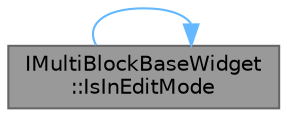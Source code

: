 digraph "IMultiBlockBaseWidget::IsInEditMode"
{
 // INTERACTIVE_SVG=YES
 // LATEX_PDF_SIZE
  bgcolor="transparent";
  edge [fontname=Helvetica,fontsize=10,labelfontname=Helvetica,labelfontsize=10];
  node [fontname=Helvetica,fontsize=10,shape=box,height=0.2,width=0.4];
  rankdir="LR";
  Node1 [id="Node000001",label="IMultiBlockBaseWidget\l::IsInEditMode",height=0.2,width=0.4,color="gray40", fillcolor="grey60", style="filled", fontcolor="black",tooltip="Returns true if editing this widget."];
  Node1 -> Node1 [id="edge1_Node000001_Node000001",color="steelblue1",style="solid",tooltip=" "];
}

